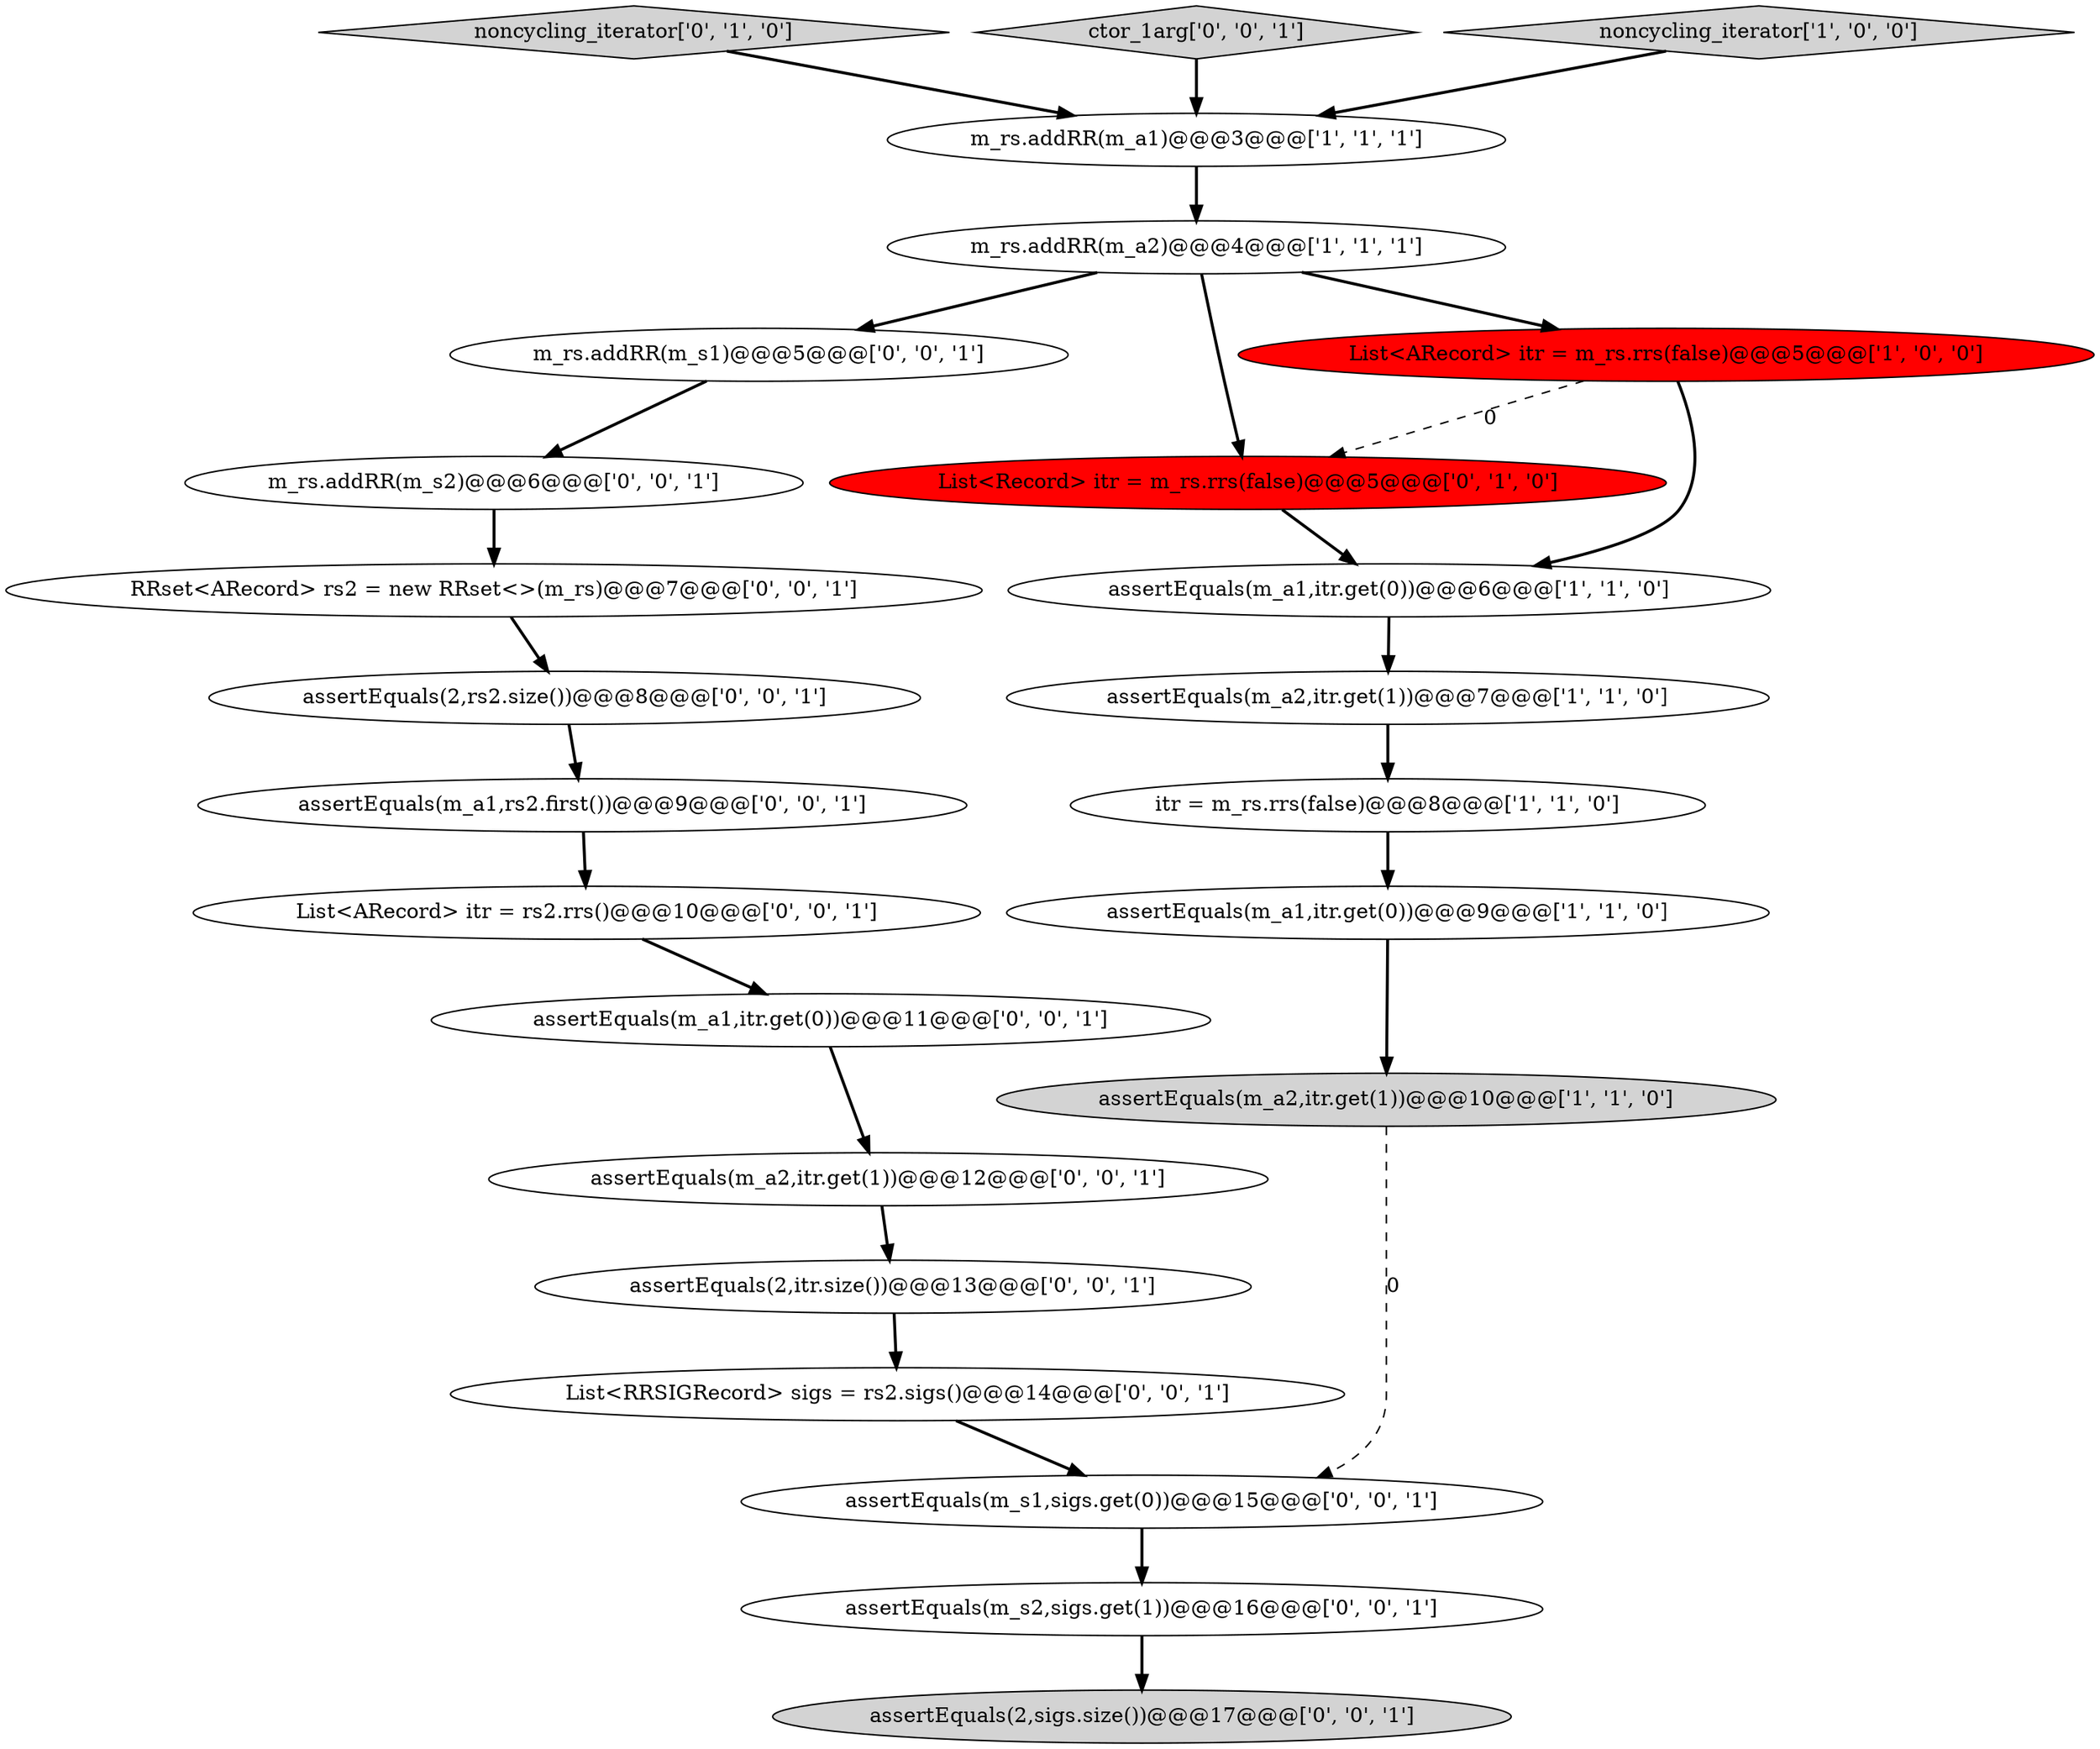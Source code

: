 digraph {
19 [style = filled, label = "assertEquals(m_a1,itr.get(0))@@@11@@@['0', '0', '1']", fillcolor = white, shape = ellipse image = "AAA0AAABBB3BBB"];
21 [style = filled, label = "assertEquals(m_a2,itr.get(1))@@@12@@@['0', '0', '1']", fillcolor = white, shape = ellipse image = "AAA0AAABBB3BBB"];
2 [style = filled, label = "assertEquals(m_a1,itr.get(0))@@@9@@@['1', '1', '0']", fillcolor = white, shape = ellipse image = "AAA0AAABBB1BBB"];
14 [style = filled, label = "m_rs.addRR(m_s1)@@@5@@@['0', '0', '1']", fillcolor = white, shape = ellipse image = "AAA0AAABBB3BBB"];
3 [style = filled, label = "m_rs.addRR(m_a1)@@@3@@@['1', '1', '1']", fillcolor = white, shape = ellipse image = "AAA0AAABBB1BBB"];
1 [style = filled, label = "assertEquals(m_a1,itr.get(0))@@@6@@@['1', '1', '0']", fillcolor = white, shape = ellipse image = "AAA0AAABBB1BBB"];
12 [style = filled, label = "assertEquals(m_s1,sigs.get(0))@@@15@@@['0', '0', '1']", fillcolor = white, shape = ellipse image = "AAA0AAABBB3BBB"];
16 [style = filled, label = "List<RRSIGRecord> sigs = rs2.sigs()@@@14@@@['0', '0', '1']", fillcolor = white, shape = ellipse image = "AAA0AAABBB3BBB"];
17 [style = filled, label = "RRset<ARecord> rs2 = new RRset<>(m_rs)@@@7@@@['0', '0', '1']", fillcolor = white, shape = ellipse image = "AAA0AAABBB3BBB"];
8 [style = filled, label = "itr = m_rs.rrs(false)@@@8@@@['1', '1', '0']", fillcolor = white, shape = ellipse image = "AAA0AAABBB1BBB"];
24 [style = filled, label = "assertEquals(2,rs2.size())@@@8@@@['0', '0', '1']", fillcolor = white, shape = ellipse image = "AAA0AAABBB3BBB"];
23 [style = filled, label = "assertEquals(m_s2,sigs.get(1))@@@16@@@['0', '0', '1']", fillcolor = white, shape = ellipse image = "AAA0AAABBB3BBB"];
5 [style = filled, label = "assertEquals(m_a2,itr.get(1))@@@10@@@['1', '1', '0']", fillcolor = lightgray, shape = ellipse image = "AAA0AAABBB1BBB"];
0 [style = filled, label = "m_rs.addRR(m_a2)@@@4@@@['1', '1', '1']", fillcolor = white, shape = ellipse image = "AAA0AAABBB1BBB"];
18 [style = filled, label = "assertEquals(2,sigs.size())@@@17@@@['0', '0', '1']", fillcolor = lightgray, shape = ellipse image = "AAA0AAABBB3BBB"];
10 [style = filled, label = "noncycling_iterator['0', '1', '0']", fillcolor = lightgray, shape = diamond image = "AAA0AAABBB2BBB"];
20 [style = filled, label = "ctor_1arg['0', '0', '1']", fillcolor = lightgray, shape = diamond image = "AAA0AAABBB3BBB"];
9 [style = filled, label = "List<Record> itr = m_rs.rrs(false)@@@5@@@['0', '1', '0']", fillcolor = red, shape = ellipse image = "AAA1AAABBB2BBB"];
15 [style = filled, label = "assertEquals(m_a1,rs2.first())@@@9@@@['0', '0', '1']", fillcolor = white, shape = ellipse image = "AAA0AAABBB3BBB"];
11 [style = filled, label = "m_rs.addRR(m_s2)@@@6@@@['0', '0', '1']", fillcolor = white, shape = ellipse image = "AAA0AAABBB3BBB"];
7 [style = filled, label = "noncycling_iterator['1', '0', '0']", fillcolor = lightgray, shape = diamond image = "AAA0AAABBB1BBB"];
22 [style = filled, label = "assertEquals(2,itr.size())@@@13@@@['0', '0', '1']", fillcolor = white, shape = ellipse image = "AAA0AAABBB3BBB"];
13 [style = filled, label = "List<ARecord> itr = rs2.rrs()@@@10@@@['0', '0', '1']", fillcolor = white, shape = ellipse image = "AAA0AAABBB3BBB"];
6 [style = filled, label = "List<ARecord> itr = m_rs.rrs(false)@@@5@@@['1', '0', '0']", fillcolor = red, shape = ellipse image = "AAA1AAABBB1BBB"];
4 [style = filled, label = "assertEquals(m_a2,itr.get(1))@@@7@@@['1', '1', '0']", fillcolor = white, shape = ellipse image = "AAA0AAABBB1BBB"];
1->4 [style = bold, label=""];
0->9 [style = bold, label=""];
15->13 [style = bold, label=""];
5->12 [style = dashed, label="0"];
0->6 [style = bold, label=""];
22->16 [style = bold, label=""];
6->9 [style = dashed, label="0"];
10->3 [style = bold, label=""];
20->3 [style = bold, label=""];
7->3 [style = bold, label=""];
3->0 [style = bold, label=""];
6->1 [style = bold, label=""];
0->14 [style = bold, label=""];
17->24 [style = bold, label=""];
13->19 [style = bold, label=""];
8->2 [style = bold, label=""];
21->22 [style = bold, label=""];
4->8 [style = bold, label=""];
11->17 [style = bold, label=""];
12->23 [style = bold, label=""];
9->1 [style = bold, label=""];
14->11 [style = bold, label=""];
16->12 [style = bold, label=""];
23->18 [style = bold, label=""];
2->5 [style = bold, label=""];
24->15 [style = bold, label=""];
19->21 [style = bold, label=""];
}
